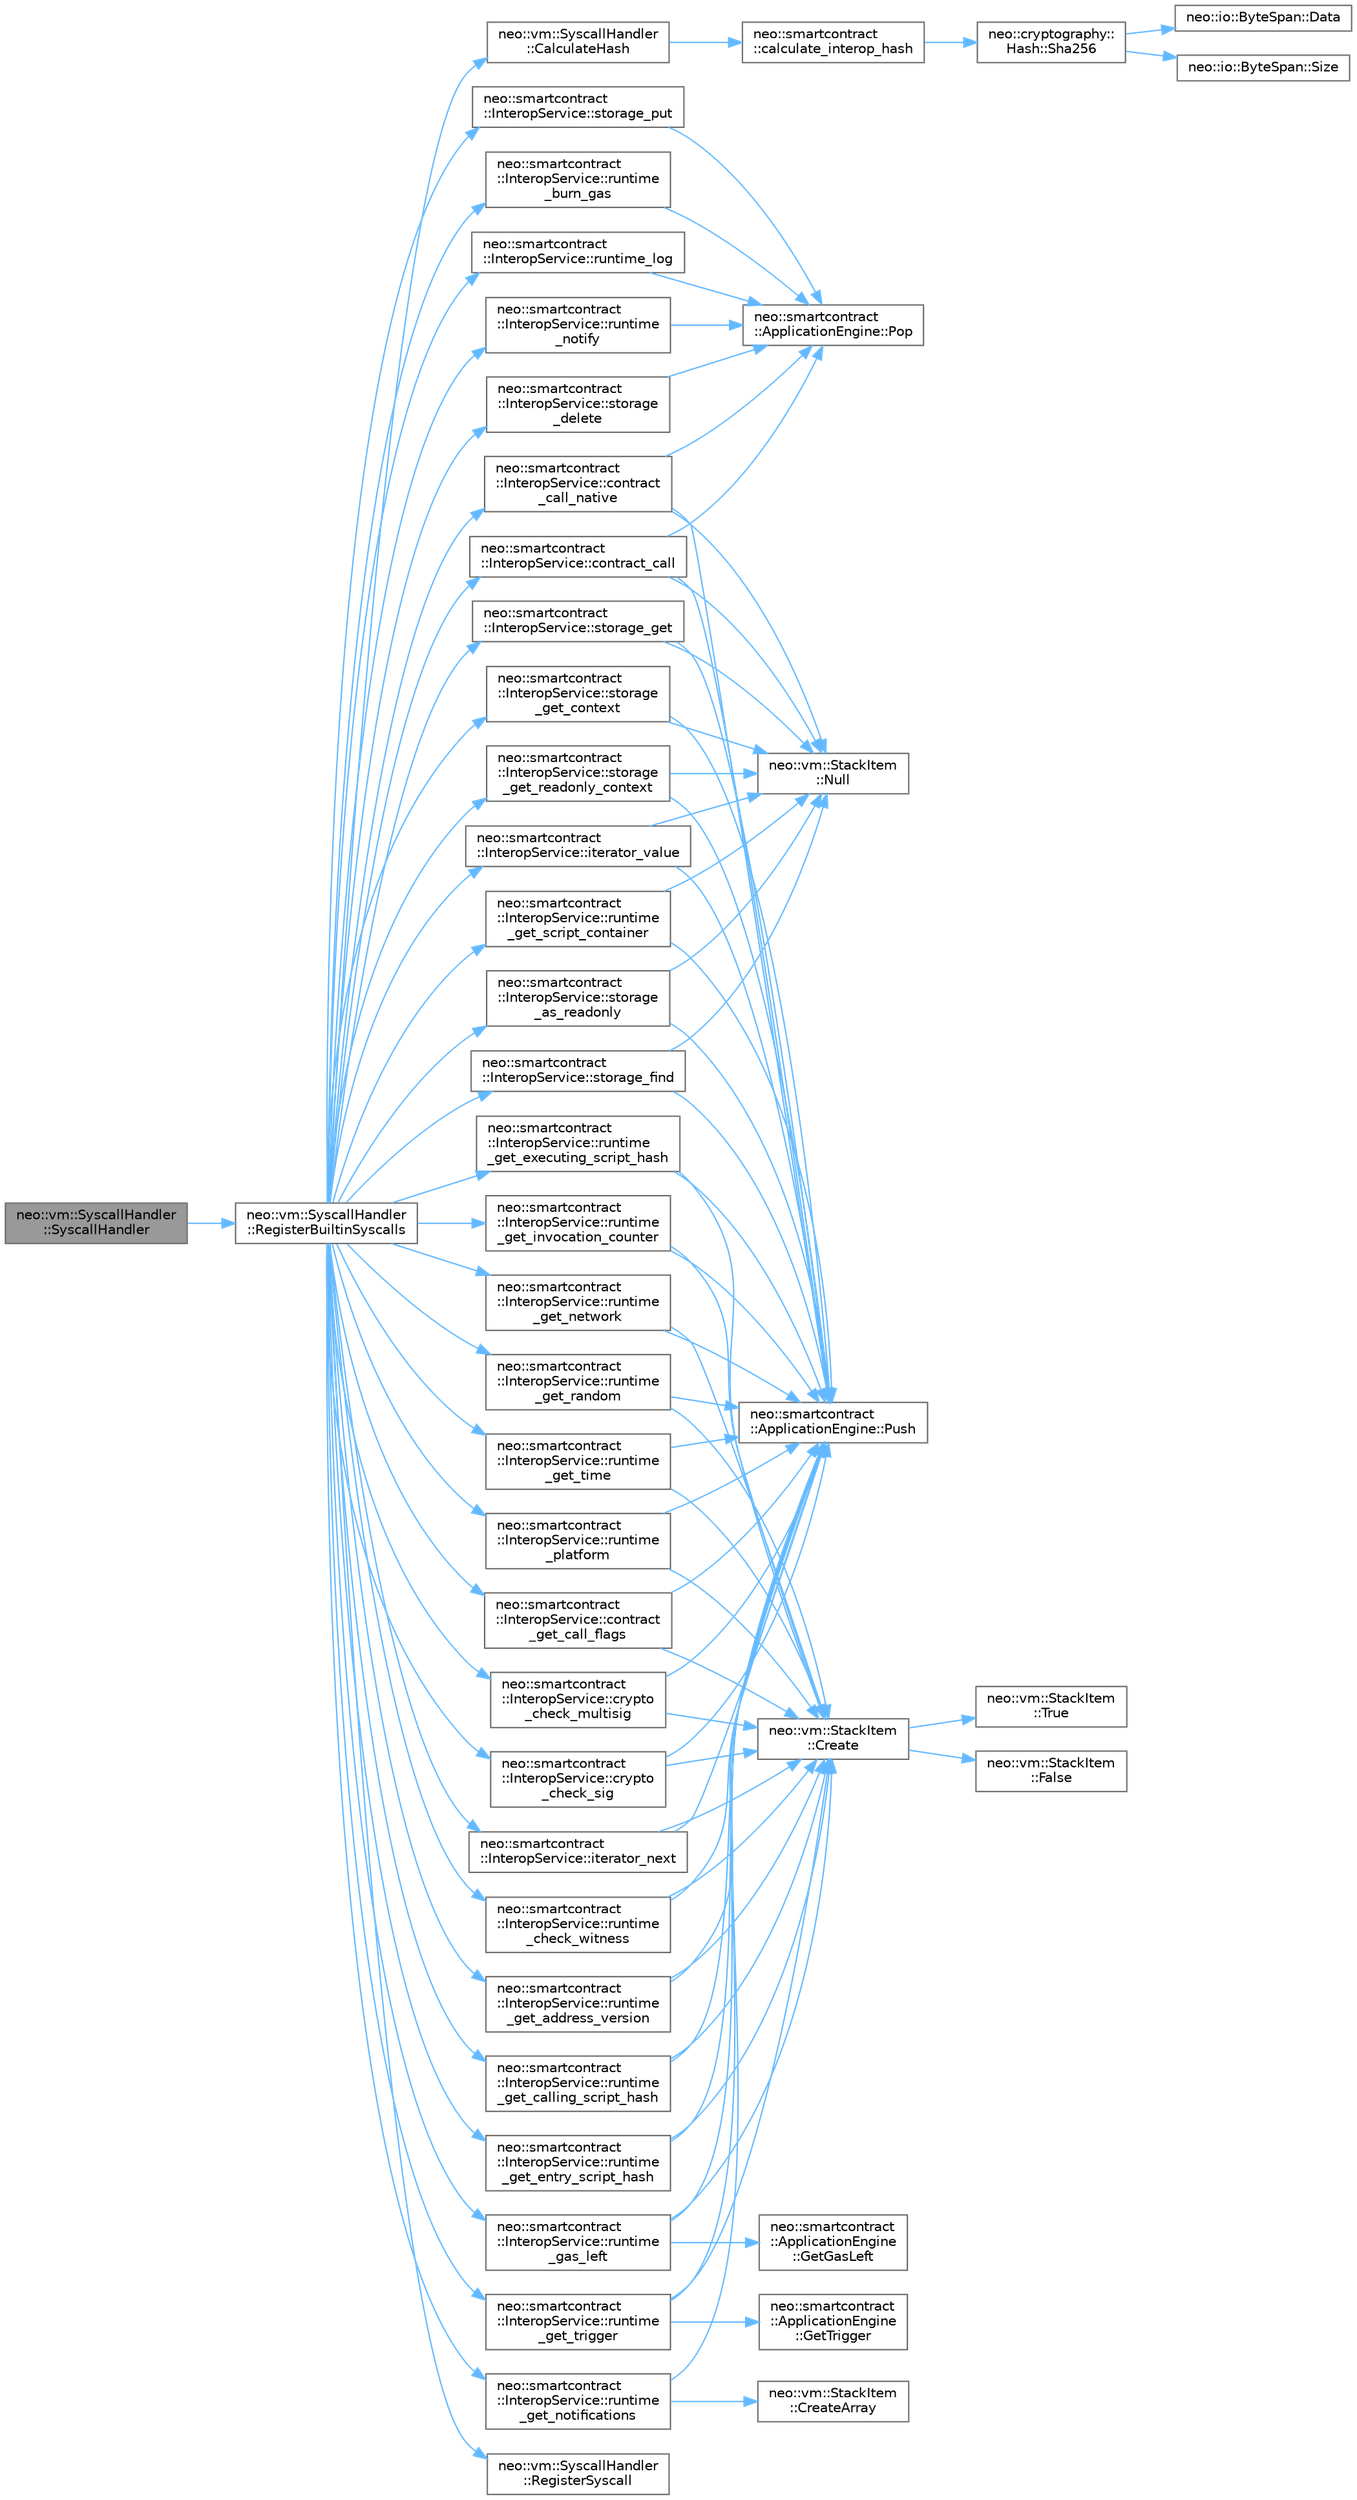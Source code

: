 digraph "neo::vm::SyscallHandler::SyscallHandler"
{
 // LATEX_PDF_SIZE
  bgcolor="transparent";
  edge [fontname=Helvetica,fontsize=10,labelfontname=Helvetica,labelfontsize=10];
  node [fontname=Helvetica,fontsize=10,shape=box,height=0.2,width=0.4];
  rankdir="LR";
  Node1 [id="Node000001",label="neo::vm::SyscallHandler\l::SyscallHandler",height=0.2,width=0.4,color="gray40", fillcolor="grey60", style="filled", fontcolor="black",tooltip=" "];
  Node1 -> Node2 [id="edge1_Node000001_Node000002",color="steelblue1",style="solid",tooltip=" "];
  Node2 [id="Node000002",label="neo::vm::SyscallHandler\l::RegisterBuiltinSyscalls",height=0.2,width=0.4,color="grey40", fillcolor="white", style="filled",URL="$classneo_1_1vm_1_1_syscall_handler.html#a34e88506a556c70f848ed734605c660d",tooltip=" "];
  Node2 -> Node3 [id="edge2_Node000002_Node000003",color="steelblue1",style="solid",tooltip=" "];
  Node3 [id="Node000003",label="neo::vm::SyscallHandler\l::CalculateHash",height=0.2,width=0.4,color="grey40", fillcolor="white", style="filled",URL="$classneo_1_1vm_1_1_syscall_handler.html#aa79e46c0a9455bafe6d469bca04c258f",tooltip=" "];
  Node3 -> Node4 [id="edge3_Node000003_Node000004",color="steelblue1",style="solid",tooltip=" "];
  Node4 [id="Node000004",label="neo::smartcontract\l::calculate_interop_hash",height=0.2,width=0.4,color="grey40", fillcolor="white", style="filled",URL="$namespaceneo_1_1smartcontract.html#a7b4fab238f623a7f5c093c24fa143b09",tooltip="Calculates the hash of an interop service name."];
  Node4 -> Node5 [id="edge4_Node000004_Node000005",color="steelblue1",style="solid",tooltip=" "];
  Node5 [id="Node000005",label="neo::cryptography::\lHash::Sha256",height=0.2,width=0.4,color="grey40", fillcolor="white", style="filled",URL="$classneo_1_1cryptography_1_1_hash.html#a45b12e21ad2391d1919f3eb7b61f683a",tooltip="Computes SHA256 hash."];
  Node5 -> Node6 [id="edge5_Node000005_Node000006",color="steelblue1",style="solid",tooltip=" "];
  Node6 [id="Node000006",label="neo::io::ByteSpan::Data",height=0.2,width=0.4,color="grey40", fillcolor="white", style="filled",URL="$classneo_1_1io_1_1_byte_span.html#a0285a19eb5cd212ecd1079e0bc5e494c",tooltip="Gets a pointer to the data."];
  Node5 -> Node7 [id="edge6_Node000005_Node000007",color="steelblue1",style="solid",tooltip=" "];
  Node7 [id="Node000007",label="neo::io::ByteSpan::Size",height=0.2,width=0.4,color="grey40", fillcolor="white", style="filled",URL="$classneo_1_1io_1_1_byte_span.html#a4a869430800a37dcbeefac6f36468fcb",tooltip="Gets the size of the ByteSpan."];
  Node2 -> Node8 [id="edge7_Node000002_Node000008",color="steelblue1",style="solid",tooltip=" "];
  Node8 [id="Node000008",label="neo::smartcontract\l::InteropService::contract_call",height=0.2,width=0.4,color="grey40", fillcolor="white", style="filled",URL="$classneo_1_1smartcontract_1_1_interop_service.html#afc549fa791e54097aef6a1dfd887dfb6",tooltip=" "];
  Node8 -> Node9 [id="edge8_Node000008_Node000009",color="steelblue1",style="solid",tooltip=" "];
  Node9 [id="Node000009",label="neo::vm::StackItem\l::Null",height=0.2,width=0.4,color="grey40", fillcolor="white", style="filled",URL="$classneo_1_1vm_1_1_stack_item.html#ae8449cc5805f5135af34bfe230aa4c7e",tooltip="Gets the null stack item."];
  Node8 -> Node10 [id="edge9_Node000008_Node000010",color="steelblue1",style="solid",tooltip=" "];
  Node10 [id="Node000010",label="neo::smartcontract\l::ApplicationEngine::Pop",height=0.2,width=0.4,color="grey40", fillcolor="white", style="filled",URL="$classneo_1_1smartcontract_1_1_application_engine.html#addff7771ac6555cbe058fb4768e1766c",tooltip="Pops an item from the evaluation stack."];
  Node8 -> Node11 [id="edge10_Node000008_Node000011",color="steelblue1",style="solid",tooltip=" "];
  Node11 [id="Node000011",label="neo::smartcontract\l::ApplicationEngine::Push",height=0.2,width=0.4,color="grey40", fillcolor="white", style="filled",URL="$classneo_1_1smartcontract_1_1_application_engine.html#a4cb52aa1b0715d5f77e05899a80f9697",tooltip="Pushes an item onto the evaluation stack."];
  Node2 -> Node12 [id="edge11_Node000002_Node000012",color="steelblue1",style="solid",tooltip=" "];
  Node12 [id="Node000012",label="neo::smartcontract\l::InteropService::contract\l_call_native",height=0.2,width=0.4,color="grey40", fillcolor="white", style="filled",URL="$classneo_1_1smartcontract_1_1_interop_service.html#abfdc4e06135b76f2917578a777aed25b",tooltip=" "];
  Node12 -> Node9 [id="edge12_Node000012_Node000009",color="steelblue1",style="solid",tooltip=" "];
  Node12 -> Node10 [id="edge13_Node000012_Node000010",color="steelblue1",style="solid",tooltip=" "];
  Node12 -> Node11 [id="edge14_Node000012_Node000011",color="steelblue1",style="solid",tooltip=" "];
  Node2 -> Node13 [id="edge15_Node000002_Node000013",color="steelblue1",style="solid",tooltip=" "];
  Node13 [id="Node000013",label="neo::smartcontract\l::InteropService::contract\l_get_call_flags",height=0.2,width=0.4,color="grey40", fillcolor="white", style="filled",URL="$classneo_1_1smartcontract_1_1_interop_service.html#a324ee559ff870c23f086ccc86b899d7e",tooltip=" "];
  Node13 -> Node14 [id="edge16_Node000013_Node000014",color="steelblue1",style="solid",tooltip=" "];
  Node14 [id="Node000014",label="neo::vm::StackItem\l::Create",height=0.2,width=0.4,color="grey40", fillcolor="white", style="filled",URL="$classneo_1_1vm_1_1_stack_item.html#a1d67a8c02d58d56410378b997c2e7855",tooltip="Creates a primitive stack item."];
  Node14 -> Node15 [id="edge17_Node000014_Node000015",color="steelblue1",style="solid",tooltip=" "];
  Node15 [id="Node000015",label="neo::vm::StackItem\l::False",height=0.2,width=0.4,color="grey40", fillcolor="white", style="filled",URL="$classneo_1_1vm_1_1_stack_item.html#a759c1a70f6481936eb089083a5fa2d4e",tooltip="Gets the false stack item."];
  Node14 -> Node16 [id="edge18_Node000014_Node000016",color="steelblue1",style="solid",tooltip=" "];
  Node16 [id="Node000016",label="neo::vm::StackItem\l::True",height=0.2,width=0.4,color="grey40", fillcolor="white", style="filled",URL="$classneo_1_1vm_1_1_stack_item.html#ac5c88a02b66663d80e61942bb425391c",tooltip="Gets the true stack item."];
  Node13 -> Node11 [id="edge19_Node000013_Node000011",color="steelblue1",style="solid",tooltip=" "];
  Node2 -> Node17 [id="edge20_Node000002_Node000017",color="steelblue1",style="solid",tooltip=" "];
  Node17 [id="Node000017",label="neo::smartcontract\l::InteropService::crypto\l_check_multisig",height=0.2,width=0.4,color="grey40", fillcolor="white", style="filled",URL="$classneo_1_1smartcontract_1_1_interop_service.html#a909b2c288379e230a5b9c31d36983e96",tooltip=" "];
  Node17 -> Node14 [id="edge21_Node000017_Node000014",color="steelblue1",style="solid",tooltip=" "];
  Node17 -> Node11 [id="edge22_Node000017_Node000011",color="steelblue1",style="solid",tooltip=" "];
  Node2 -> Node18 [id="edge23_Node000002_Node000018",color="steelblue1",style="solid",tooltip=" "];
  Node18 [id="Node000018",label="neo::smartcontract\l::InteropService::crypto\l_check_sig",height=0.2,width=0.4,color="grey40", fillcolor="white", style="filled",URL="$classneo_1_1smartcontract_1_1_interop_service.html#ae2a6608527d200a8676b71ac91dcde36",tooltip=" "];
  Node18 -> Node14 [id="edge24_Node000018_Node000014",color="steelblue1",style="solid",tooltip=" "];
  Node18 -> Node11 [id="edge25_Node000018_Node000011",color="steelblue1",style="solid",tooltip=" "];
  Node2 -> Node19 [id="edge26_Node000002_Node000019",color="steelblue1",style="solid",tooltip=" "];
  Node19 [id="Node000019",label="neo::smartcontract\l::InteropService::iterator_next",height=0.2,width=0.4,color="grey40", fillcolor="white", style="filled",URL="$classneo_1_1smartcontract_1_1_interop_service.html#a44cb1d04715a5d1a0e578284bf83f3bf",tooltip=" "];
  Node19 -> Node14 [id="edge27_Node000019_Node000014",color="steelblue1",style="solid",tooltip=" "];
  Node19 -> Node11 [id="edge28_Node000019_Node000011",color="steelblue1",style="solid",tooltip=" "];
  Node2 -> Node20 [id="edge29_Node000002_Node000020",color="steelblue1",style="solid",tooltip=" "];
  Node20 [id="Node000020",label="neo::smartcontract\l::InteropService::iterator_value",height=0.2,width=0.4,color="grey40", fillcolor="white", style="filled",URL="$classneo_1_1smartcontract_1_1_interop_service.html#aadb80030b88c823c2c94a188c0abb5d3",tooltip=" "];
  Node20 -> Node9 [id="edge30_Node000020_Node000009",color="steelblue1",style="solid",tooltip=" "];
  Node20 -> Node11 [id="edge31_Node000020_Node000011",color="steelblue1",style="solid",tooltip=" "];
  Node2 -> Node21 [id="edge32_Node000002_Node000021",color="steelblue1",style="solid",tooltip=" "];
  Node21 [id="Node000021",label="neo::vm::SyscallHandler\l::RegisterSyscall",height=0.2,width=0.4,color="grey40", fillcolor="white", style="filled",URL="$classneo_1_1vm_1_1_syscall_handler.html#a0928ca5c93f2cd44bde16500ab4a0e51",tooltip=" "];
  Node2 -> Node22 [id="edge33_Node000002_Node000022",color="steelblue1",style="solid",tooltip=" "];
  Node22 [id="Node000022",label="neo::smartcontract\l::InteropService::runtime\l_burn_gas",height=0.2,width=0.4,color="grey40", fillcolor="white", style="filled",URL="$classneo_1_1smartcontract_1_1_interop_service.html#a885d617a56d43690f1fdd5a1af49114b",tooltip=" "];
  Node22 -> Node10 [id="edge34_Node000022_Node000010",color="steelblue1",style="solid",tooltip=" "];
  Node2 -> Node23 [id="edge35_Node000002_Node000023",color="steelblue1",style="solid",tooltip=" "];
  Node23 [id="Node000023",label="neo::smartcontract\l::InteropService::runtime\l_check_witness",height=0.2,width=0.4,color="grey40", fillcolor="white", style="filled",URL="$classneo_1_1smartcontract_1_1_interop_service.html#a829fc0128a0dfc1ada93980b92975a2f",tooltip=" "];
  Node23 -> Node14 [id="edge36_Node000023_Node000014",color="steelblue1",style="solid",tooltip=" "];
  Node23 -> Node11 [id="edge37_Node000023_Node000011",color="steelblue1",style="solid",tooltip=" "];
  Node2 -> Node24 [id="edge38_Node000002_Node000024",color="steelblue1",style="solid",tooltip=" "];
  Node24 [id="Node000024",label="neo::smartcontract\l::InteropService::runtime\l_gas_left",height=0.2,width=0.4,color="grey40", fillcolor="white", style="filled",URL="$classneo_1_1smartcontract_1_1_interop_service.html#a25eeb002dbac4f46a6d3e1640122ec43",tooltip=" "];
  Node24 -> Node14 [id="edge39_Node000024_Node000014",color="steelblue1",style="solid",tooltip=" "];
  Node24 -> Node25 [id="edge40_Node000024_Node000025",color="steelblue1",style="solid",tooltip=" "];
  Node25 [id="Node000025",label="neo::smartcontract\l::ApplicationEngine\l::GetGasLeft",height=0.2,width=0.4,color="grey40", fillcolor="white", style="filled",URL="$classneo_1_1smartcontract_1_1_application_engine.html#aba10ddc2cd7d78583ee3ec1f11a26d5f",tooltip="Gets the gas remaining."];
  Node24 -> Node11 [id="edge41_Node000024_Node000011",color="steelblue1",style="solid",tooltip=" "];
  Node2 -> Node26 [id="edge42_Node000002_Node000026",color="steelblue1",style="solid",tooltip=" "];
  Node26 [id="Node000026",label="neo::smartcontract\l::InteropService::runtime\l_get_address_version",height=0.2,width=0.4,color="grey40", fillcolor="white", style="filled",URL="$classneo_1_1smartcontract_1_1_interop_service.html#a7f082ce5b18130a061a8cf16a6c95615",tooltip=" "];
  Node26 -> Node14 [id="edge43_Node000026_Node000014",color="steelblue1",style="solid",tooltip=" "];
  Node26 -> Node11 [id="edge44_Node000026_Node000011",color="steelblue1",style="solid",tooltip=" "];
  Node2 -> Node27 [id="edge45_Node000002_Node000027",color="steelblue1",style="solid",tooltip=" "];
  Node27 [id="Node000027",label="neo::smartcontract\l::InteropService::runtime\l_get_calling_script_hash",height=0.2,width=0.4,color="grey40", fillcolor="white", style="filled",URL="$classneo_1_1smartcontract_1_1_interop_service.html#a399d4f4f24d5dbaa48cd7227d046c994",tooltip=" "];
  Node27 -> Node14 [id="edge46_Node000027_Node000014",color="steelblue1",style="solid",tooltip=" "];
  Node27 -> Node11 [id="edge47_Node000027_Node000011",color="steelblue1",style="solid",tooltip=" "];
  Node2 -> Node28 [id="edge48_Node000002_Node000028",color="steelblue1",style="solid",tooltip=" "];
  Node28 [id="Node000028",label="neo::smartcontract\l::InteropService::runtime\l_get_entry_script_hash",height=0.2,width=0.4,color="grey40", fillcolor="white", style="filled",URL="$classneo_1_1smartcontract_1_1_interop_service.html#a4ab3287a3d57690f9ca183c0fda2f943",tooltip=" "];
  Node28 -> Node14 [id="edge49_Node000028_Node000014",color="steelblue1",style="solid",tooltip=" "];
  Node28 -> Node11 [id="edge50_Node000028_Node000011",color="steelblue1",style="solid",tooltip=" "];
  Node2 -> Node29 [id="edge51_Node000002_Node000029",color="steelblue1",style="solid",tooltip=" "];
  Node29 [id="Node000029",label="neo::smartcontract\l::InteropService::runtime\l_get_executing_script_hash",height=0.2,width=0.4,color="grey40", fillcolor="white", style="filled",URL="$classneo_1_1smartcontract_1_1_interop_service.html#a27d4e0baf2fdbfb2c68e5f69f6d26878",tooltip=" "];
  Node29 -> Node14 [id="edge52_Node000029_Node000014",color="steelblue1",style="solid",tooltip=" "];
  Node29 -> Node11 [id="edge53_Node000029_Node000011",color="steelblue1",style="solid",tooltip=" "];
  Node2 -> Node30 [id="edge54_Node000002_Node000030",color="steelblue1",style="solid",tooltip=" "];
  Node30 [id="Node000030",label="neo::smartcontract\l::InteropService::runtime\l_get_invocation_counter",height=0.2,width=0.4,color="grey40", fillcolor="white", style="filled",URL="$classneo_1_1smartcontract_1_1_interop_service.html#a7748ce3832dbd39a1b933ad46cdc1510",tooltip=" "];
  Node30 -> Node14 [id="edge55_Node000030_Node000014",color="steelblue1",style="solid",tooltip=" "];
  Node30 -> Node11 [id="edge56_Node000030_Node000011",color="steelblue1",style="solid",tooltip=" "];
  Node2 -> Node31 [id="edge57_Node000002_Node000031",color="steelblue1",style="solid",tooltip=" "];
  Node31 [id="Node000031",label="neo::smartcontract\l::InteropService::runtime\l_get_network",height=0.2,width=0.4,color="grey40", fillcolor="white", style="filled",URL="$classneo_1_1smartcontract_1_1_interop_service.html#aa4a6b74c6e31f4ad601764a8d379c670",tooltip=" "];
  Node31 -> Node14 [id="edge58_Node000031_Node000014",color="steelblue1",style="solid",tooltip=" "];
  Node31 -> Node11 [id="edge59_Node000031_Node000011",color="steelblue1",style="solid",tooltip=" "];
  Node2 -> Node32 [id="edge60_Node000002_Node000032",color="steelblue1",style="solid",tooltip=" "];
  Node32 [id="Node000032",label="neo::smartcontract\l::InteropService::runtime\l_get_notifications",height=0.2,width=0.4,color="grey40", fillcolor="white", style="filled",URL="$classneo_1_1smartcontract_1_1_interop_service.html#a6de76147ce36d9cc54a71f69a197aa43",tooltip=" "];
  Node32 -> Node33 [id="edge61_Node000032_Node000033",color="steelblue1",style="solid",tooltip=" "];
  Node33 [id="Node000033",label="neo::vm::StackItem\l::CreateArray",height=0.2,width=0.4,color="grey40", fillcolor="white", style="filled",URL="$classneo_1_1vm_1_1_stack_item.html#a2ba794fbfc9ad0852de36981a96c4593",tooltip="Creates an empty array stack item."];
  Node32 -> Node11 [id="edge62_Node000032_Node000011",color="steelblue1",style="solid",tooltip=" "];
  Node2 -> Node34 [id="edge63_Node000002_Node000034",color="steelblue1",style="solid",tooltip=" "];
  Node34 [id="Node000034",label="neo::smartcontract\l::InteropService::runtime\l_get_random",height=0.2,width=0.4,color="grey40", fillcolor="white", style="filled",URL="$classneo_1_1smartcontract_1_1_interop_service.html#a1c2055ab9e6ccb00d81c9846cb095cbf",tooltip=" "];
  Node34 -> Node14 [id="edge64_Node000034_Node000014",color="steelblue1",style="solid",tooltip=" "];
  Node34 -> Node11 [id="edge65_Node000034_Node000011",color="steelblue1",style="solid",tooltip=" "];
  Node2 -> Node35 [id="edge66_Node000002_Node000035",color="steelblue1",style="solid",tooltip=" "];
  Node35 [id="Node000035",label="neo::smartcontract\l::InteropService::runtime\l_get_script_container",height=0.2,width=0.4,color="grey40", fillcolor="white", style="filled",URL="$classneo_1_1smartcontract_1_1_interop_service.html#a6d2d7c759072ca951f1aec43be7eb198",tooltip=" "];
  Node35 -> Node9 [id="edge67_Node000035_Node000009",color="steelblue1",style="solid",tooltip=" "];
  Node35 -> Node11 [id="edge68_Node000035_Node000011",color="steelblue1",style="solid",tooltip=" "];
  Node2 -> Node36 [id="edge69_Node000002_Node000036",color="steelblue1",style="solid",tooltip=" "];
  Node36 [id="Node000036",label="neo::smartcontract\l::InteropService::runtime\l_get_time",height=0.2,width=0.4,color="grey40", fillcolor="white", style="filled",URL="$classneo_1_1smartcontract_1_1_interop_service.html#a25a877d127d5d8827964f72924b6a2ec",tooltip=" "];
  Node36 -> Node14 [id="edge70_Node000036_Node000014",color="steelblue1",style="solid",tooltip=" "];
  Node36 -> Node11 [id="edge71_Node000036_Node000011",color="steelblue1",style="solid",tooltip=" "];
  Node2 -> Node37 [id="edge72_Node000002_Node000037",color="steelblue1",style="solid",tooltip=" "];
  Node37 [id="Node000037",label="neo::smartcontract\l::InteropService::runtime\l_get_trigger",height=0.2,width=0.4,color="grey40", fillcolor="white", style="filled",URL="$classneo_1_1smartcontract_1_1_interop_service.html#a70c84890957d641d8ffe7a180350fdc5",tooltip=" "];
  Node37 -> Node14 [id="edge73_Node000037_Node000014",color="steelblue1",style="solid",tooltip=" "];
  Node37 -> Node38 [id="edge74_Node000037_Node000038",color="steelblue1",style="solid",tooltip=" "];
  Node38 [id="Node000038",label="neo::smartcontract\l::ApplicationEngine\l::GetTrigger",height=0.2,width=0.4,color="grey40", fillcolor="white", style="filled",URL="$classneo_1_1smartcontract_1_1_application_engine.html#a7fbc642233dfb03d4b33d4919ba114b5",tooltip="Gets the trigger type."];
  Node37 -> Node11 [id="edge75_Node000037_Node000011",color="steelblue1",style="solid",tooltip=" "];
  Node2 -> Node39 [id="edge76_Node000002_Node000039",color="steelblue1",style="solid",tooltip=" "];
  Node39 [id="Node000039",label="neo::smartcontract\l::InteropService::runtime_log",height=0.2,width=0.4,color="grey40", fillcolor="white", style="filled",URL="$classneo_1_1smartcontract_1_1_interop_service.html#a62037bb93e331384dcfb37ea0c97a8e1",tooltip=" "];
  Node39 -> Node10 [id="edge77_Node000039_Node000010",color="steelblue1",style="solid",tooltip=" "];
  Node2 -> Node40 [id="edge78_Node000002_Node000040",color="steelblue1",style="solid",tooltip=" "];
  Node40 [id="Node000040",label="neo::smartcontract\l::InteropService::runtime\l_notify",height=0.2,width=0.4,color="grey40", fillcolor="white", style="filled",URL="$classneo_1_1smartcontract_1_1_interop_service.html#aa42d5a559107f296d65e8003e6c72a41",tooltip=" "];
  Node40 -> Node10 [id="edge79_Node000040_Node000010",color="steelblue1",style="solid",tooltip=" "];
  Node2 -> Node41 [id="edge80_Node000002_Node000041",color="steelblue1",style="solid",tooltip=" "];
  Node41 [id="Node000041",label="neo::smartcontract\l::InteropService::runtime\l_platform",height=0.2,width=0.4,color="grey40", fillcolor="white", style="filled",URL="$classneo_1_1smartcontract_1_1_interop_service.html#a997e4b81f39766731bd0e1deaa31f344",tooltip=" "];
  Node41 -> Node14 [id="edge81_Node000041_Node000014",color="steelblue1",style="solid",tooltip=" "];
  Node41 -> Node11 [id="edge82_Node000041_Node000011",color="steelblue1",style="solid",tooltip=" "];
  Node2 -> Node42 [id="edge83_Node000002_Node000042",color="steelblue1",style="solid",tooltip=" "];
  Node42 [id="Node000042",label="neo::smartcontract\l::InteropService::storage\l_as_readonly",height=0.2,width=0.4,color="grey40", fillcolor="white", style="filled",URL="$classneo_1_1smartcontract_1_1_interop_service.html#abd16100f01cd9dc908ec759b58692f8d",tooltip=" "];
  Node42 -> Node9 [id="edge84_Node000042_Node000009",color="steelblue1",style="solid",tooltip=" "];
  Node42 -> Node11 [id="edge85_Node000042_Node000011",color="steelblue1",style="solid",tooltip=" "];
  Node2 -> Node43 [id="edge86_Node000002_Node000043",color="steelblue1",style="solid",tooltip=" "];
  Node43 [id="Node000043",label="neo::smartcontract\l::InteropService::storage\l_delete",height=0.2,width=0.4,color="grey40", fillcolor="white", style="filled",URL="$classneo_1_1smartcontract_1_1_interop_service.html#a13c5c69790d2cc15ffea87e6c3b1dc38",tooltip=" "];
  Node43 -> Node10 [id="edge87_Node000043_Node000010",color="steelblue1",style="solid",tooltip=" "];
  Node2 -> Node44 [id="edge88_Node000002_Node000044",color="steelblue1",style="solid",tooltip=" "];
  Node44 [id="Node000044",label="neo::smartcontract\l::InteropService::storage_find",height=0.2,width=0.4,color="grey40", fillcolor="white", style="filled",URL="$classneo_1_1smartcontract_1_1_interop_service.html#a50d983005e16ea9752253c3b901264c7",tooltip=" "];
  Node44 -> Node9 [id="edge89_Node000044_Node000009",color="steelblue1",style="solid",tooltip=" "];
  Node44 -> Node11 [id="edge90_Node000044_Node000011",color="steelblue1",style="solid",tooltip=" "];
  Node2 -> Node45 [id="edge91_Node000002_Node000045",color="steelblue1",style="solid",tooltip=" "];
  Node45 [id="Node000045",label="neo::smartcontract\l::InteropService::storage_get",height=0.2,width=0.4,color="grey40", fillcolor="white", style="filled",URL="$classneo_1_1smartcontract_1_1_interop_service.html#a82b069a3a1a9d1bf30a048e8b41732be",tooltip=" "];
  Node45 -> Node9 [id="edge92_Node000045_Node000009",color="steelblue1",style="solid",tooltip=" "];
  Node45 -> Node11 [id="edge93_Node000045_Node000011",color="steelblue1",style="solid",tooltip=" "];
  Node2 -> Node46 [id="edge94_Node000002_Node000046",color="steelblue1",style="solid",tooltip=" "];
  Node46 [id="Node000046",label="neo::smartcontract\l::InteropService::storage\l_get_context",height=0.2,width=0.4,color="grey40", fillcolor="white", style="filled",URL="$classneo_1_1smartcontract_1_1_interop_service.html#a1f6f2572406f1a1f066b9dff3704931d",tooltip=" "];
  Node46 -> Node9 [id="edge95_Node000046_Node000009",color="steelblue1",style="solid",tooltip=" "];
  Node46 -> Node11 [id="edge96_Node000046_Node000011",color="steelblue1",style="solid",tooltip=" "];
  Node2 -> Node47 [id="edge97_Node000002_Node000047",color="steelblue1",style="solid",tooltip=" "];
  Node47 [id="Node000047",label="neo::smartcontract\l::InteropService::storage\l_get_readonly_context",height=0.2,width=0.4,color="grey40", fillcolor="white", style="filled",URL="$classneo_1_1smartcontract_1_1_interop_service.html#af1b0acddb364cfe7379ef2e10ea5e2db",tooltip=" "];
  Node47 -> Node9 [id="edge98_Node000047_Node000009",color="steelblue1",style="solid",tooltip=" "];
  Node47 -> Node11 [id="edge99_Node000047_Node000011",color="steelblue1",style="solid",tooltip=" "];
  Node2 -> Node48 [id="edge100_Node000002_Node000048",color="steelblue1",style="solid",tooltip=" "];
  Node48 [id="Node000048",label="neo::smartcontract\l::InteropService::storage_put",height=0.2,width=0.4,color="grey40", fillcolor="white", style="filled",URL="$classneo_1_1smartcontract_1_1_interop_service.html#a34fac5d6291ae605261e49272fd2c6e8",tooltip=" "];
  Node48 -> Node10 [id="edge101_Node000048_Node000010",color="steelblue1",style="solid",tooltip=" "];
}
